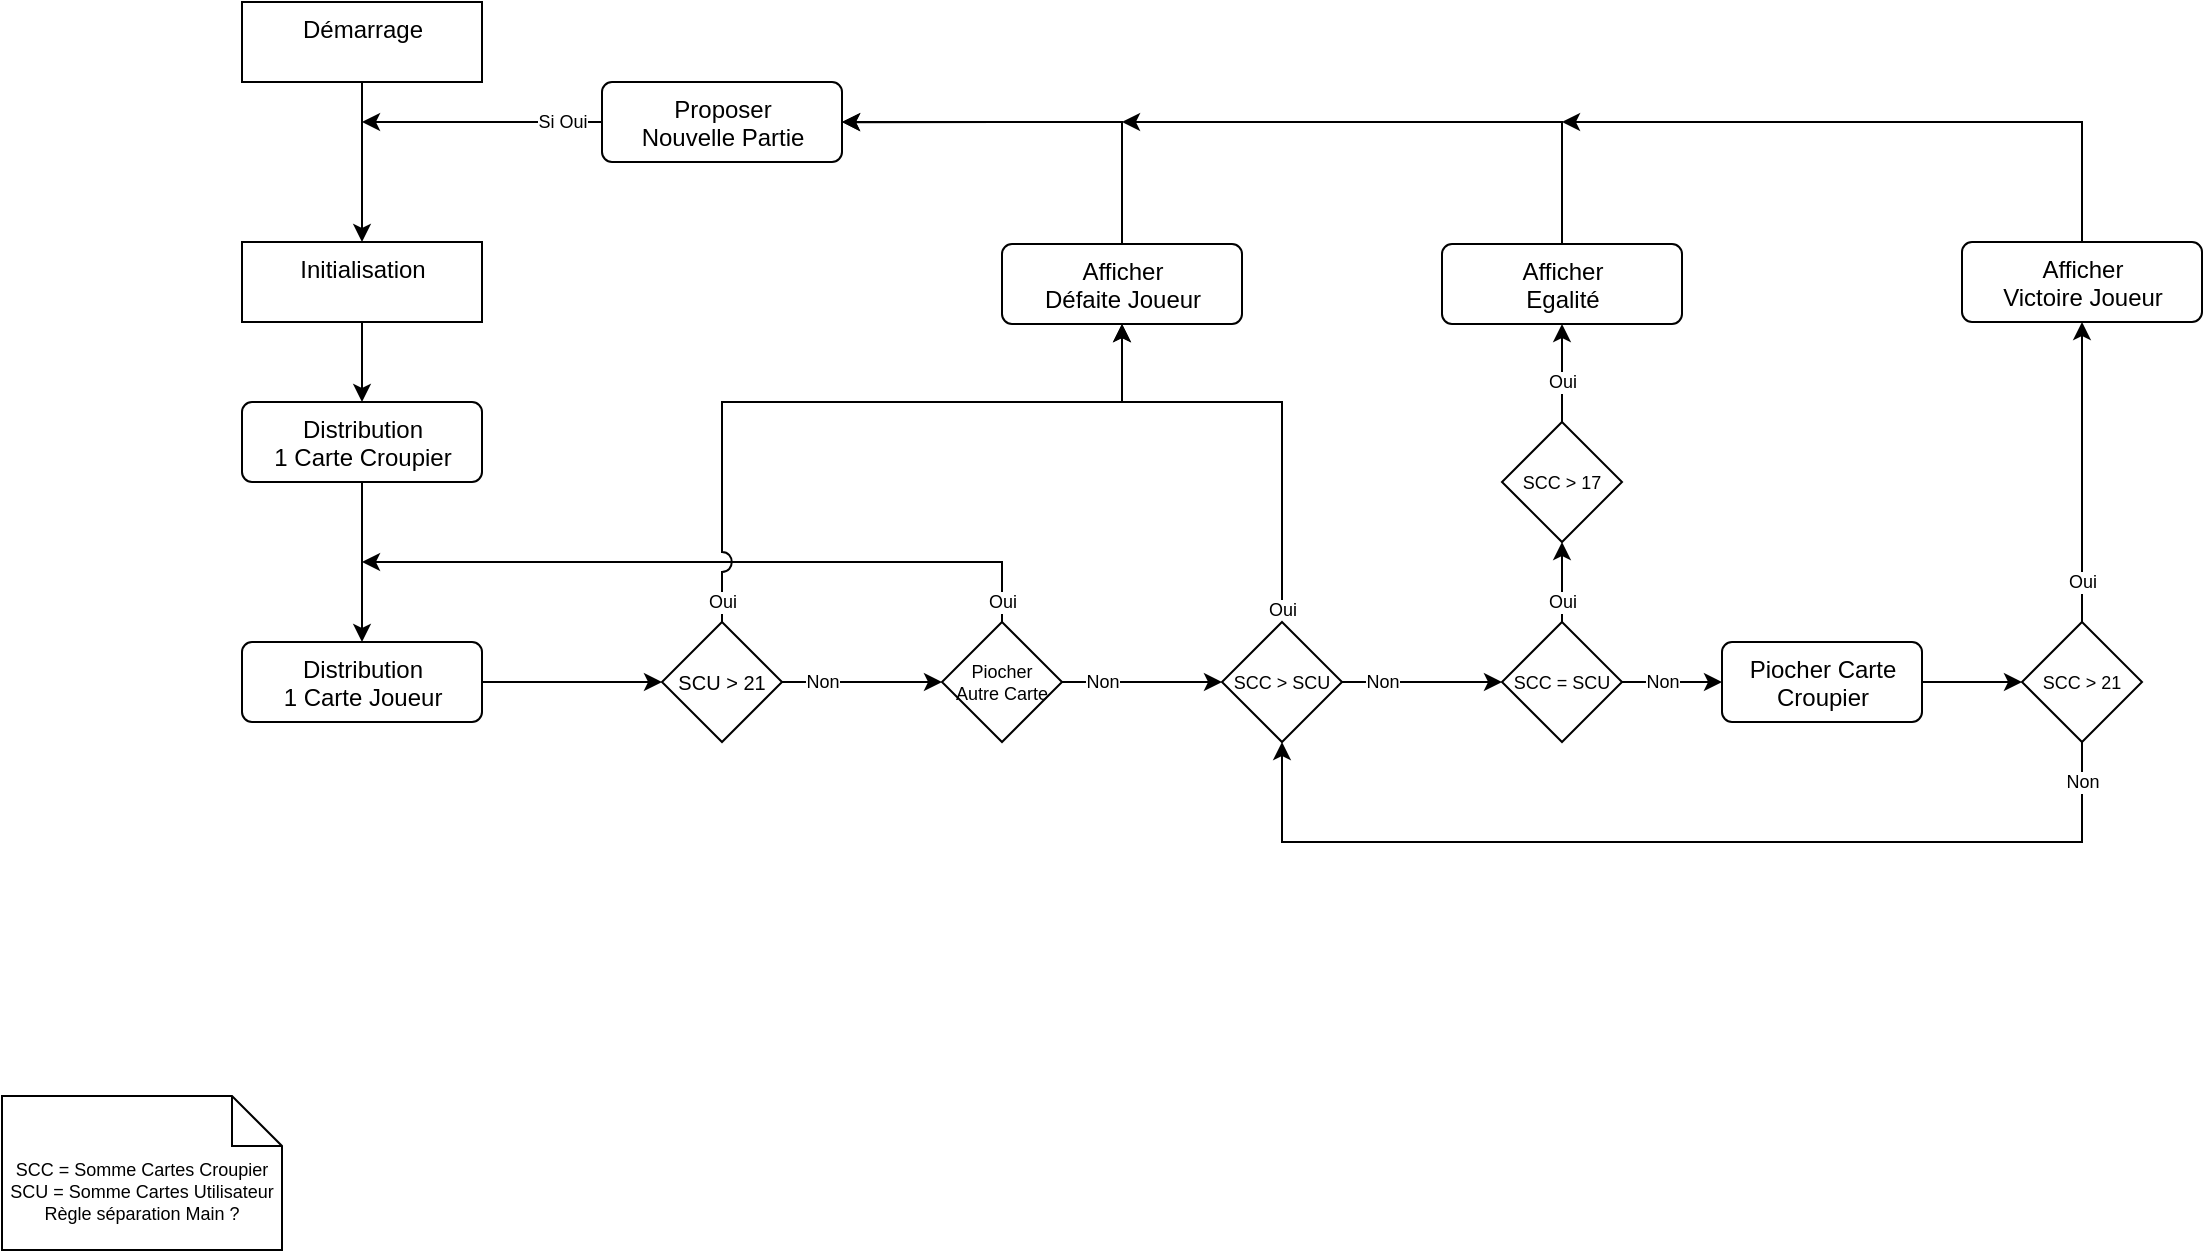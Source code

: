 <mxfile version="16.4.6" type="device"><diagram id="Djng6nUyw_fEr0TiZ3Pi" name="Page-1"><mxGraphModel dx="1673" dy="907" grid="1" gridSize="10" guides="1" tooltips="1" connect="1" arrows="1" fold="1" page="1" pageScale="1" pageWidth="1169" pageHeight="827" math="0" shadow="0"><root><mxCell id="0"/><mxCell id="1" parent="0"/><mxCell id="WFXNcT_bwexRvSw123aH-7" style="edgeStyle=orthogonalEdgeStyle;rounded=0;orthogonalLoop=1;jettySize=auto;html=1;entryX=0.5;entryY=0;entryDx=0;entryDy=0;" edge="1" parent="1" source="WFXNcT_bwexRvSw123aH-1" target="WFXNcT_bwexRvSw123aH-2"><mxGeometry relative="1" as="geometry"><mxPoint x="190" y="313" as="targetPoint"/></mxGeometry></mxCell><mxCell id="WFXNcT_bwexRvSw123aH-1" value="Démarrage" style="html=1;align=center;verticalAlign=top;rounded=1;absoluteArcSize=1;arcSize=0;dashed=0;" vertex="1" parent="1"><mxGeometry x="120" y="203" width="120" height="40" as="geometry"/></mxCell><mxCell id="WFXNcT_bwexRvSw123aH-8" style="edgeStyle=orthogonalEdgeStyle;rounded=0;orthogonalLoop=1;jettySize=auto;html=1;entryX=0.5;entryY=0;entryDx=0;entryDy=0;" edge="1" parent="1" source="WFXNcT_bwexRvSw123aH-2" target="WFXNcT_bwexRvSw123aH-3"><mxGeometry relative="1" as="geometry"/></mxCell><mxCell id="WFXNcT_bwexRvSw123aH-2" value="Initialisation" style="html=1;align=center;verticalAlign=top;rounded=1;absoluteArcSize=1;arcSize=0;dashed=0;" vertex="1" parent="1"><mxGeometry x="120" y="323" width="120" height="40" as="geometry"/></mxCell><mxCell id="WFXNcT_bwexRvSw123aH-12" style="edgeStyle=orthogonalEdgeStyle;rounded=0;orthogonalLoop=1;jettySize=auto;html=1;entryX=0.5;entryY=0;entryDx=0;entryDy=0;" edge="1" parent="1" source="WFXNcT_bwexRvSw123aH-3" target="WFXNcT_bwexRvSw123aH-11"><mxGeometry relative="1" as="geometry"/></mxCell><mxCell id="WFXNcT_bwexRvSw123aH-3" value="&lt;div&gt;Distribution&lt;/div&gt;&lt;div&gt;1 Carte Croupier&lt;br&gt;&lt;/div&gt;" style="html=1;align=center;verticalAlign=top;rounded=1;absoluteArcSize=1;arcSize=10;dashed=0;" vertex="1" parent="1"><mxGeometry x="120" y="403" width="120" height="40" as="geometry"/></mxCell><mxCell id="WFXNcT_bwexRvSw123aH-19" style="edgeStyle=orthogonalEdgeStyle;rounded=0;orthogonalLoop=1;jettySize=auto;html=1;entryX=0;entryY=0.5;entryDx=0;entryDy=0;fontSize=9;" edge="1" parent="1" source="WFXNcT_bwexRvSw123aH-11" target="WFXNcT_bwexRvSw123aH-18"><mxGeometry relative="1" as="geometry"/></mxCell><mxCell id="WFXNcT_bwexRvSw123aH-11" value="&lt;div&gt;Distribution&lt;/div&gt;&lt;div&gt;1 Carte Joueur&lt;br&gt;&lt;/div&gt;" style="html=1;align=center;verticalAlign=top;rounded=1;absoluteArcSize=1;arcSize=10;dashed=0;" vertex="1" parent="1"><mxGeometry x="120" y="523" width="120" height="40" as="geometry"/></mxCell><mxCell id="WFXNcT_bwexRvSw123aH-21" value="Oui" style="edgeStyle=orthogonalEdgeStyle;rounded=0;orthogonalLoop=1;jettySize=auto;html=1;fontSize=9;" edge="1" parent="1" source="WFXNcT_bwexRvSw123aH-13"><mxGeometry x="-0.943" relative="1" as="geometry"><mxPoint x="180" y="483.0" as="targetPoint"/><Array as="points"><mxPoint x="500" y="483"/></Array><mxPoint as="offset"/></mxGeometry></mxCell><mxCell id="WFXNcT_bwexRvSw123aH-31" value="Non" style="edgeStyle=orthogonalEdgeStyle;rounded=0;jumpStyle=arc;jumpSize=10;orthogonalLoop=1;jettySize=auto;html=1;entryX=0;entryY=0.5;entryDx=0;entryDy=0;fontSize=9;" edge="1" parent="1" source="WFXNcT_bwexRvSw123aH-13"><mxGeometry x="-0.5" relative="1" as="geometry"><mxPoint x="610" y="543.0" as="targetPoint"/><mxPoint as="offset"/></mxGeometry></mxCell><mxCell id="WFXNcT_bwexRvSw123aH-13" value="Piocher&#xA;Autre Carte" style="rhombus;fontSize=9;verticalAlign=middle;" vertex="1" parent="1"><mxGeometry x="470" y="513" width="60" height="60" as="geometry"/></mxCell><mxCell id="WFXNcT_bwexRvSw123aH-20" value="Non" style="edgeStyle=orthogonalEdgeStyle;rounded=0;orthogonalLoop=1;jettySize=auto;html=1;fontSize=9;" edge="1" parent="1" source="WFXNcT_bwexRvSw123aH-18" target="WFXNcT_bwexRvSw123aH-13"><mxGeometry x="-0.499" relative="1" as="geometry"><Array as="points"><mxPoint x="410" y="543"/><mxPoint x="410" y="543"/></Array><mxPoint as="offset"/></mxGeometry></mxCell><mxCell id="WFXNcT_bwexRvSw123aH-23" value="Oui" style="edgeStyle=orthogonalEdgeStyle;rounded=0;orthogonalLoop=1;jettySize=auto;html=1;entryX=0.5;entryY=1;entryDx=0;entryDy=0;fontSize=9;jumpStyle=arc;jumpSize=10;exitX=0.5;exitY=0;exitDx=0;exitDy=0;" edge="1" parent="1" source="WFXNcT_bwexRvSw123aH-18" target="WFXNcT_bwexRvSw123aH-22"><mxGeometry x="-0.943" relative="1" as="geometry"><Array as="points"><mxPoint x="360" y="403"/><mxPoint x="560" y="403"/></Array><mxPoint as="offset"/></mxGeometry></mxCell><mxCell id="WFXNcT_bwexRvSw123aH-18" value="SCU &gt; 21" style="rhombus;fontSize=10;verticalAlign=middle;align=center;" vertex="1" parent="1"><mxGeometry x="330" y="513" width="60" height="60" as="geometry"/></mxCell><mxCell id="WFXNcT_bwexRvSw123aH-29" style="edgeStyle=orthogonalEdgeStyle;rounded=0;jumpStyle=arc;jumpSize=10;orthogonalLoop=1;jettySize=auto;html=1;entryX=1;entryY=0.5;entryDx=0;entryDy=0;fontSize=9;" edge="1" parent="1" source="WFXNcT_bwexRvSw123aH-22" target="WFXNcT_bwexRvSw123aH-44"><mxGeometry relative="1" as="geometry"><mxPoint x="560" y="283" as="targetPoint"/><Array as="points"><mxPoint x="560" y="263"/></Array></mxGeometry></mxCell><mxCell id="WFXNcT_bwexRvSw123aH-22" value="&lt;div&gt;Afficher&lt;/div&gt;&lt;div&gt;Défaite Joueur&lt;br&gt;&lt;/div&gt;" style="html=1;align=center;verticalAlign=top;rounded=1;absoluteArcSize=1;arcSize=10;dashed=0;" vertex="1" parent="1"><mxGeometry x="500" y="324" width="120" height="40" as="geometry"/></mxCell><mxCell id="WFXNcT_bwexRvSw123aH-28" value="Si Oui" style="edgeStyle=orthogonalEdgeStyle;rounded=0;jumpStyle=arc;jumpSize=10;orthogonalLoop=1;jettySize=auto;html=1;fontSize=9;exitX=0;exitY=0.5;exitDx=0;exitDy=0;" edge="1" parent="1" source="WFXNcT_bwexRvSw123aH-44"><mxGeometry x="-0.667" relative="1" as="geometry"><mxPoint x="180" y="263" as="targetPoint"/><mxPoint as="offset"/></mxGeometry></mxCell><mxCell id="WFXNcT_bwexRvSw123aH-45" style="edgeStyle=orthogonalEdgeStyle;rounded=0;jumpStyle=arc;jumpSize=10;orthogonalLoop=1;jettySize=auto;html=1;fontSize=9;" edge="1" parent="1" target="WFXNcT_bwexRvSw123aH-44"><mxGeometry relative="1" as="geometry"><mxPoint x="500" y="263" as="sourcePoint"/></mxGeometry></mxCell><mxCell id="WFXNcT_bwexRvSw123aH-35" value="Oui" style="edgeStyle=orthogonalEdgeStyle;rounded=0;jumpStyle=arc;jumpSize=10;orthogonalLoop=1;jettySize=auto;html=1;entryX=0.5;entryY=1;entryDx=0;entryDy=0;fontSize=9;" edge="1" parent="1" source="WFXNcT_bwexRvSw123aH-32" target="WFXNcT_bwexRvSw123aH-22"><mxGeometry x="-0.949" relative="1" as="geometry"><Array as="points"><mxPoint x="640" y="403"/><mxPoint x="560" y="403"/></Array><mxPoint as="offset"/></mxGeometry></mxCell><mxCell id="WFXNcT_bwexRvSw123aH-39" value="Non" style="edgeStyle=orthogonalEdgeStyle;rounded=0;jumpStyle=arc;jumpSize=10;orthogonalLoop=1;jettySize=auto;html=1;entryX=0;entryY=0.5;entryDx=0;entryDy=0;fontSize=9;" edge="1" parent="1" source="WFXNcT_bwexRvSw123aH-32" target="WFXNcT_bwexRvSw123aH-37"><mxGeometry x="-0.5" relative="1" as="geometry"><mxPoint as="offset"/></mxGeometry></mxCell><mxCell id="WFXNcT_bwexRvSw123aH-32" value="&#xA;SCC &gt; SCU&#xA;" style="rhombus;fontSize=9;verticalAlign=middle;" vertex="1" parent="1"><mxGeometry x="610" y="513" width="60" height="60" as="geometry"/></mxCell><mxCell id="WFXNcT_bwexRvSw123aH-33" value="&lt;div style=&quot;font-size: 9px&quot;&gt;&lt;font style=&quot;font-size: 9px&quot;&gt;SCC = Somme Cartes Croupier&lt;/font&gt;&lt;/div&gt;&lt;div style=&quot;font-size: 9px&quot;&gt;&lt;font style=&quot;font-size: 9px&quot;&gt;SCU = Somme Cartes Utilisateur&lt;/font&gt;&lt;/div&gt;&lt;div style=&quot;font-size: 9px&quot;&gt;&lt;font style=&quot;font-size: 9px&quot;&gt;Règle séparation Main ?&lt;br&gt;&lt;/font&gt;&lt;/div&gt;" style="shape=note2;boundedLbl=1;whiteSpace=wrap;html=1;size=25;verticalAlign=top;align=center;fontSize=8;" vertex="1" parent="1"><mxGeometry y="750" width="140" height="77" as="geometry"/></mxCell><mxCell id="WFXNcT_bwexRvSw123aH-40" value="Oui" style="edgeStyle=orthogonalEdgeStyle;rounded=0;jumpStyle=arc;jumpSize=10;orthogonalLoop=1;jettySize=auto;html=1;entryX=0.5;entryY=1;entryDx=0;entryDy=0;fontSize=9;" edge="1" parent="1" source="WFXNcT_bwexRvSw123aH-37" target="WFXNcT_bwexRvSw123aH-38"><mxGeometry x="-0.5" relative="1" as="geometry"><mxPoint as="offset"/></mxGeometry></mxCell><mxCell id="WFXNcT_bwexRvSw123aH-48" value="Non" style="edgeStyle=orthogonalEdgeStyle;rounded=0;jumpStyle=arc;jumpSize=10;orthogonalLoop=1;jettySize=auto;html=1;entryX=0;entryY=0.5;entryDx=0;entryDy=0;fontSize=9;" edge="1" parent="1" source="WFXNcT_bwexRvSw123aH-37" target="WFXNcT_bwexRvSw123aH-46"><mxGeometry x="-0.2" relative="1" as="geometry"><Array as="points"><mxPoint x="830" y="543"/><mxPoint x="830" y="543"/></Array><mxPoint as="offset"/></mxGeometry></mxCell><mxCell id="WFXNcT_bwexRvSw123aH-37" value="&#xA;SCC = SCU&#xA;" style="rhombus;fontSize=9;verticalAlign=middle;" vertex="1" parent="1"><mxGeometry x="750" y="513" width="60" height="60" as="geometry"/></mxCell><mxCell id="WFXNcT_bwexRvSw123aH-42" value="Oui" style="edgeStyle=orthogonalEdgeStyle;rounded=0;jumpStyle=arc;jumpSize=10;orthogonalLoop=1;jettySize=auto;html=1;fontSize=9;" edge="1" parent="1" source="WFXNcT_bwexRvSw123aH-38" target="WFXNcT_bwexRvSw123aH-41"><mxGeometry x="-0.184" relative="1" as="geometry"><mxPoint as="offset"/></mxGeometry></mxCell><mxCell id="WFXNcT_bwexRvSw123aH-38" value="SCC &gt; 17" style="rhombus;fontSize=9;verticalAlign=middle;" vertex="1" parent="1"><mxGeometry x="750" y="413" width="60" height="60" as="geometry"/></mxCell><mxCell id="WFXNcT_bwexRvSw123aH-43" style="edgeStyle=orthogonalEdgeStyle;rounded=0;jumpStyle=arc;jumpSize=10;orthogonalLoop=1;jettySize=auto;html=1;fontSize=9;" edge="1" parent="1" source="WFXNcT_bwexRvSw123aH-41"><mxGeometry relative="1" as="geometry"><mxPoint x="560" y="263" as="targetPoint"/><Array as="points"><mxPoint x="780" y="263"/></Array></mxGeometry></mxCell><mxCell id="WFXNcT_bwexRvSw123aH-41" value="&lt;div&gt;Afficher&lt;/div&gt;&lt;div&gt;Egalité&lt;br&gt;&lt;/div&gt;" style="html=1;align=center;verticalAlign=top;rounded=1;absoluteArcSize=1;arcSize=10;dashed=0;" vertex="1" parent="1"><mxGeometry x="720" y="324" width="120" height="40" as="geometry"/></mxCell><mxCell id="WFXNcT_bwexRvSw123aH-44" value="&lt;div&gt;Proposer&lt;/div&gt;&lt;div&gt;Nouvelle Partie&lt;br&gt;&lt;/div&gt;" style="html=1;align=center;verticalAlign=top;rounded=1;absoluteArcSize=1;arcSize=10;dashed=0;" vertex="1" parent="1"><mxGeometry x="300" y="243" width="120" height="40" as="geometry"/></mxCell><mxCell id="WFXNcT_bwexRvSw123aH-50" style="edgeStyle=orthogonalEdgeStyle;rounded=0;jumpStyle=arc;jumpSize=10;orthogonalLoop=1;jettySize=auto;html=1;entryX=0;entryY=0.5;entryDx=0;entryDy=0;fontSize=9;" edge="1" parent="1" source="WFXNcT_bwexRvSw123aH-46" target="WFXNcT_bwexRvSw123aH-49"><mxGeometry relative="1" as="geometry"/></mxCell><mxCell id="WFXNcT_bwexRvSw123aH-46" value="&lt;div&gt;Piocher Carte&lt;/div&gt;&lt;div&gt;Croupier&lt;br&gt;&lt;/div&gt;" style="html=1;align=center;verticalAlign=top;rounded=1;absoluteArcSize=1;arcSize=10;dashed=0;" vertex="1" parent="1"><mxGeometry x="860" y="523" width="100" height="40" as="geometry"/></mxCell><mxCell id="WFXNcT_bwexRvSw123aH-51" value="Oui" style="edgeStyle=orthogonalEdgeStyle;rounded=0;jumpStyle=arc;jumpSize=10;orthogonalLoop=1;jettySize=auto;html=1;fontSize=9;" edge="1" parent="1" source="WFXNcT_bwexRvSw123aH-49"><mxGeometry x="-0.733" relative="1" as="geometry"><mxPoint x="1040" y="363.0" as="targetPoint"/><mxPoint as="offset"/></mxGeometry></mxCell><mxCell id="WFXNcT_bwexRvSw123aH-54" value="Non" style="edgeStyle=orthogonalEdgeStyle;rounded=0;jumpStyle=arc;jumpSize=10;orthogonalLoop=1;jettySize=auto;html=1;entryX=0.5;entryY=1;entryDx=0;entryDy=0;fontSize=9;" edge="1" parent="1" source="WFXNcT_bwexRvSw123aH-49" target="WFXNcT_bwexRvSw123aH-32"><mxGeometry x="-0.92" relative="1" as="geometry"><Array as="points"><mxPoint x="1040" y="623"/><mxPoint x="640" y="623"/></Array><mxPoint as="offset"/></mxGeometry></mxCell><mxCell id="WFXNcT_bwexRvSw123aH-49" value="&#xA;SCC &gt; 21&#xA;" style="rhombus;fontSize=9;verticalAlign=middle;" vertex="1" parent="1"><mxGeometry x="1010" y="513" width="60" height="60" as="geometry"/></mxCell><mxCell id="WFXNcT_bwexRvSw123aH-53" style="edgeStyle=orthogonalEdgeStyle;rounded=0;jumpStyle=arc;jumpSize=10;orthogonalLoop=1;jettySize=auto;html=1;fontSize=9;" edge="1" parent="1" source="WFXNcT_bwexRvSw123aH-52"><mxGeometry relative="1" as="geometry"><mxPoint x="780" y="263" as="targetPoint"/><Array as="points"><mxPoint x="1040" y="263"/></Array></mxGeometry></mxCell><mxCell id="WFXNcT_bwexRvSw123aH-52" value="&lt;div&gt;Afficher&lt;/div&gt;Victoire Joueur" style="html=1;align=center;verticalAlign=top;rounded=1;absoluteArcSize=1;arcSize=10;dashed=0;" vertex="1" parent="1"><mxGeometry x="980" y="323" width="120" height="40" as="geometry"/></mxCell></root></mxGraphModel></diagram></mxfile>